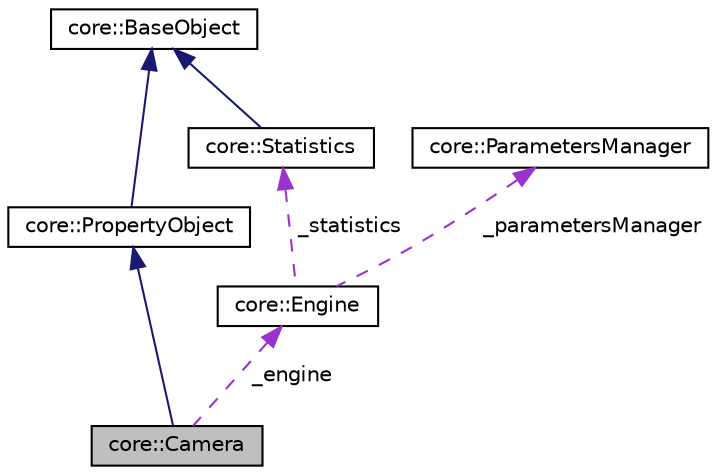 digraph "core::Camera"
{
 // LATEX_PDF_SIZE
  edge [fontname="Helvetica",fontsize="10",labelfontname="Helvetica",labelfontsize="10"];
  node [fontname="Helvetica",fontsize="10",shape=record];
  Node1 [label="core::Camera",height=0.2,width=0.4,color="black", fillcolor="grey75", style="filled", fontcolor="black",tooltip="The Camera class is an abstract interface for a camera in a 3D graphics application...."];
  Node2 -> Node1 [dir="back",color="midnightblue",fontsize="10",style="solid",fontname="Helvetica"];
  Node2 [label="core::PropertyObject",height=0.2,width=0.4,color="black", fillcolor="white", style="filled",URL="$d7/d67/classcore_1_1PropertyObject.html",tooltip=" "];
  Node3 -> Node2 [dir="back",color="midnightblue",fontsize="10",style="solid",fontname="Helvetica"];
  Node3 [label="core::BaseObject",height=0.2,width=0.4,color="black", fillcolor="white", style="filled",URL="$d1/dc6/classcore_1_1BaseObject.html",tooltip=" "];
  Node4 -> Node1 [dir="back",color="darkorchid3",fontsize="10",style="dashed",label=" _engine" ,fontname="Helvetica"];
  Node4 [label="core::Engine",height=0.2,width=0.4,color="black", fillcolor="white", style="filled",URL="$d8/dab/classcore_1_1Engine.html",tooltip="Provides an abstract implementation of a ray-tracing engine."];
  Node5 -> Node4 [dir="back",color="darkorchid3",fontsize="10",style="dashed",label=" _parametersManager" ,fontname="Helvetica"];
  Node5 [label="core::ParametersManager",height=0.2,width=0.4,color="black", fillcolor="white", style="filled",URL="$dc/d04/classcore_1_1ParametersManager.html",tooltip=" "];
  Node6 -> Node4 [dir="back",color="darkorchid3",fontsize="10",style="dashed",label=" _statistics" ,fontname="Helvetica"];
  Node6 [label="core::Statistics",height=0.2,width=0.4,color="black", fillcolor="white", style="filled",URL="$d6/d7e/classcore_1_1Statistics.html",tooltip=" "];
  Node3 -> Node6 [dir="back",color="midnightblue",fontsize="10",style="solid",fontname="Helvetica"];
}
